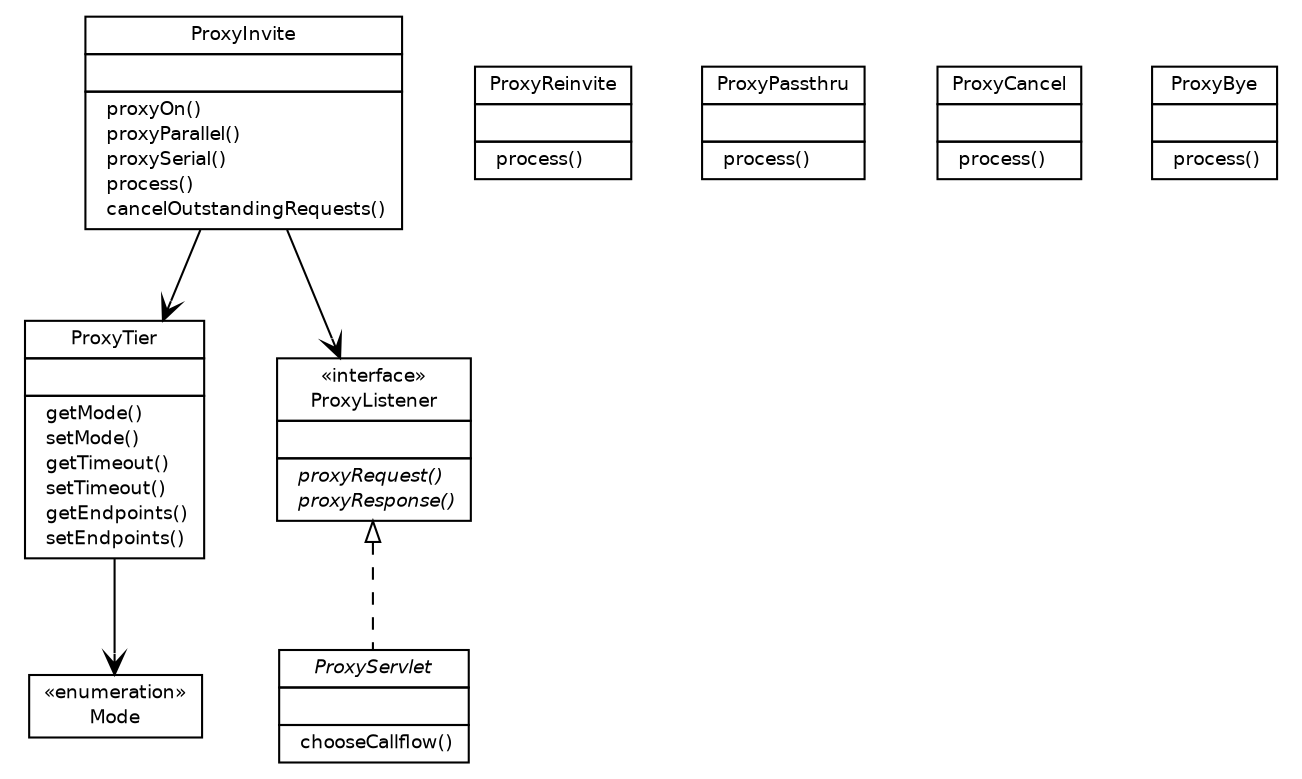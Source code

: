 #!/usr/local/bin/dot
#
# Class diagram 
# Generated by UMLGraph version 5.2 (http://www.umlgraph.org/)
#

digraph G {
	edge [fontname="Helvetica",fontsize=10,labelfontname="Helvetica",labelfontsize=10];
	node [fontname="Helvetica",fontsize=10,shape=plaintext];
	nodesep=0.25;
	ranksep=0.5;
	// org.vorpal.blade.framework.proxy.ProxyTier
	c189 [label=<<table title="org.vorpal.blade.framework.proxy.ProxyTier" border="0" cellborder="1" cellspacing="0" cellpadding="2" port="p" href="./ProxyTier.html">
		<tr><td><table border="0" cellspacing="0" cellpadding="1">
<tr><td align="center" balign="center"> ProxyTier </td></tr>
		</table></td></tr>
		<tr><td><table border="0" cellspacing="0" cellpadding="1">
<tr><td align="left" balign="left">  </td></tr>
		</table></td></tr>
		<tr><td><table border="0" cellspacing="0" cellpadding="1">
<tr><td align="left" balign="left">  getMode() </td></tr>
<tr><td align="left" balign="left">  setMode() </td></tr>
<tr><td align="left" balign="left">  getTimeout() </td></tr>
<tr><td align="left" balign="left">  setTimeout() </td></tr>
<tr><td align="left" balign="left">  getEndpoints() </td></tr>
<tr><td align="left" balign="left">  setEndpoints() </td></tr>
		</table></td></tr>
		</table>>, fontname="Helvetica", fontcolor="black", fontsize=9.0];
	// org.vorpal.blade.framework.proxy.ProxyTier.Mode
	c190 [label=<<table title="org.vorpal.blade.framework.proxy.ProxyTier.Mode" border="0" cellborder="1" cellspacing="0" cellpadding="2" port="p" href="./ProxyTier.Mode.html">
		<tr><td><table border="0" cellspacing="0" cellpadding="1">
<tr><td align="center" balign="center"> &#171;enumeration&#187; </td></tr>
<tr><td align="center" balign="center"> Mode </td></tr>
		</table></td></tr>
		</table>>, fontname="Helvetica", fontcolor="black", fontsize=9.0];
	// org.vorpal.blade.framework.proxy.ProxyServlet
	c191 [label=<<table title="org.vorpal.blade.framework.proxy.ProxyServlet" border="0" cellborder="1" cellspacing="0" cellpadding="2" port="p" href="./ProxyServlet.html">
		<tr><td><table border="0" cellspacing="0" cellpadding="1">
<tr><td align="center" balign="center"><font face="Helvetica-Oblique"> ProxyServlet </font></td></tr>
		</table></td></tr>
		<tr><td><table border="0" cellspacing="0" cellpadding="1">
<tr><td align="left" balign="left">  </td></tr>
		</table></td></tr>
		<tr><td><table border="0" cellspacing="0" cellpadding="1">
<tr><td align="left" balign="left">  chooseCallflow() </td></tr>
		</table></td></tr>
		</table>>, fontname="Helvetica", fontcolor="black", fontsize=9.0];
	// org.vorpal.blade.framework.proxy.ProxyReinvite
	c192 [label=<<table title="org.vorpal.blade.framework.proxy.ProxyReinvite" border="0" cellborder="1" cellspacing="0" cellpadding="2" port="p" href="./ProxyReinvite.html">
		<tr><td><table border="0" cellspacing="0" cellpadding="1">
<tr><td align="center" balign="center"> ProxyReinvite </td></tr>
		</table></td></tr>
		<tr><td><table border="0" cellspacing="0" cellpadding="1">
<tr><td align="left" balign="left">  </td></tr>
		</table></td></tr>
		<tr><td><table border="0" cellspacing="0" cellpadding="1">
<tr><td align="left" balign="left">  process() </td></tr>
		</table></td></tr>
		</table>>, fontname="Helvetica", fontcolor="black", fontsize=9.0];
	// org.vorpal.blade.framework.proxy.ProxyPassthru
	c193 [label=<<table title="org.vorpal.blade.framework.proxy.ProxyPassthru" border="0" cellborder="1" cellspacing="0" cellpadding="2" port="p" href="./ProxyPassthru.html">
		<tr><td><table border="0" cellspacing="0" cellpadding="1">
<tr><td align="center" balign="center"> ProxyPassthru </td></tr>
		</table></td></tr>
		<tr><td><table border="0" cellspacing="0" cellpadding="1">
<tr><td align="left" balign="left">  </td></tr>
		</table></td></tr>
		<tr><td><table border="0" cellspacing="0" cellpadding="1">
<tr><td align="left" balign="left">  process() </td></tr>
		</table></td></tr>
		</table>>, fontname="Helvetica", fontcolor="black", fontsize=9.0];
	// org.vorpal.blade.framework.proxy.ProxyListener
	c194 [label=<<table title="org.vorpal.blade.framework.proxy.ProxyListener" border="0" cellborder="1" cellspacing="0" cellpadding="2" port="p" href="./ProxyListener.html">
		<tr><td><table border="0" cellspacing="0" cellpadding="1">
<tr><td align="center" balign="center"> &#171;interface&#187; </td></tr>
<tr><td align="center" balign="center"> ProxyListener </td></tr>
		</table></td></tr>
		<tr><td><table border="0" cellspacing="0" cellpadding="1">
<tr><td align="left" balign="left">  </td></tr>
		</table></td></tr>
		<tr><td><table border="0" cellspacing="0" cellpadding="1">
<tr><td align="left" balign="left"><font face="Helvetica-Oblique" point-size="9.0">  proxyRequest() </font></td></tr>
<tr><td align="left" balign="left"><font face="Helvetica-Oblique" point-size="9.0">  proxyResponse() </font></td></tr>
		</table></td></tr>
		</table>>, fontname="Helvetica", fontcolor="black", fontsize=9.0];
	// org.vorpal.blade.framework.proxy.ProxyInvite
	c195 [label=<<table title="org.vorpal.blade.framework.proxy.ProxyInvite" border="0" cellborder="1" cellspacing="0" cellpadding="2" port="p" href="./ProxyInvite.html">
		<tr><td><table border="0" cellspacing="0" cellpadding="1">
<tr><td align="center" balign="center"> ProxyInvite </td></tr>
		</table></td></tr>
		<tr><td><table border="0" cellspacing="0" cellpadding="1">
<tr><td align="left" balign="left">  </td></tr>
		</table></td></tr>
		<tr><td><table border="0" cellspacing="0" cellpadding="1">
<tr><td align="left" balign="left">  proxyOn() </td></tr>
<tr><td align="left" balign="left">  proxyParallel() </td></tr>
<tr><td align="left" balign="left">  proxySerial() </td></tr>
<tr><td align="left" balign="left">  process() </td></tr>
<tr><td align="left" balign="left">  cancelOutstandingRequests() </td></tr>
		</table></td></tr>
		</table>>, fontname="Helvetica", fontcolor="black", fontsize=9.0];
	// org.vorpal.blade.framework.proxy.ProxyCancel
	c196 [label=<<table title="org.vorpal.blade.framework.proxy.ProxyCancel" border="0" cellborder="1" cellspacing="0" cellpadding="2" port="p" href="./ProxyCancel.html">
		<tr><td><table border="0" cellspacing="0" cellpadding="1">
<tr><td align="center" balign="center"> ProxyCancel </td></tr>
		</table></td></tr>
		<tr><td><table border="0" cellspacing="0" cellpadding="1">
<tr><td align="left" balign="left">  </td></tr>
		</table></td></tr>
		<tr><td><table border="0" cellspacing="0" cellpadding="1">
<tr><td align="left" balign="left">  process() </td></tr>
		</table></td></tr>
		</table>>, fontname="Helvetica", fontcolor="black", fontsize=9.0];
	// org.vorpal.blade.framework.proxy.ProxyBye
	c197 [label=<<table title="org.vorpal.blade.framework.proxy.ProxyBye" border="0" cellborder="1" cellspacing="0" cellpadding="2" port="p" href="./ProxyBye.html">
		<tr><td><table border="0" cellspacing="0" cellpadding="1">
<tr><td align="center" balign="center"> ProxyBye </td></tr>
		</table></td></tr>
		<tr><td><table border="0" cellspacing="0" cellpadding="1">
<tr><td align="left" balign="left">  </td></tr>
		</table></td></tr>
		<tr><td><table border="0" cellspacing="0" cellpadding="1">
<tr><td align="left" balign="left">  process() </td></tr>
		</table></td></tr>
		</table>>, fontname="Helvetica", fontcolor="black", fontsize=9.0];
	//org.vorpal.blade.framework.proxy.ProxyServlet implements org.vorpal.blade.framework.proxy.ProxyListener
	c194:p -> c191:p [dir=back,arrowtail=empty,style=dashed];
	// org.vorpal.blade.framework.proxy.ProxyTier NAVASSOC org.vorpal.blade.framework.proxy.ProxyTier.Mode
	c189:p -> c190:p [taillabel="", label="", headlabel="", fontname="Helvetica", fontcolor="black", fontsize=10.0, color="black", arrowhead=open];
	// org.vorpal.blade.framework.proxy.ProxyInvite NAVASSOC org.vorpal.blade.framework.proxy.ProxyListener
	c195:p -> c194:p [taillabel="", label="", headlabel="", fontname="Helvetica", fontcolor="black", fontsize=10.0, color="black", arrowhead=open];
	// org.vorpal.blade.framework.proxy.ProxyInvite NAVASSOC org.vorpal.blade.framework.proxy.ProxyTier
	c195:p -> c189:p [taillabel="", label="", headlabel="", fontname="Helvetica", fontcolor="black", fontsize=10.0, color="black", arrowhead=open];
}

